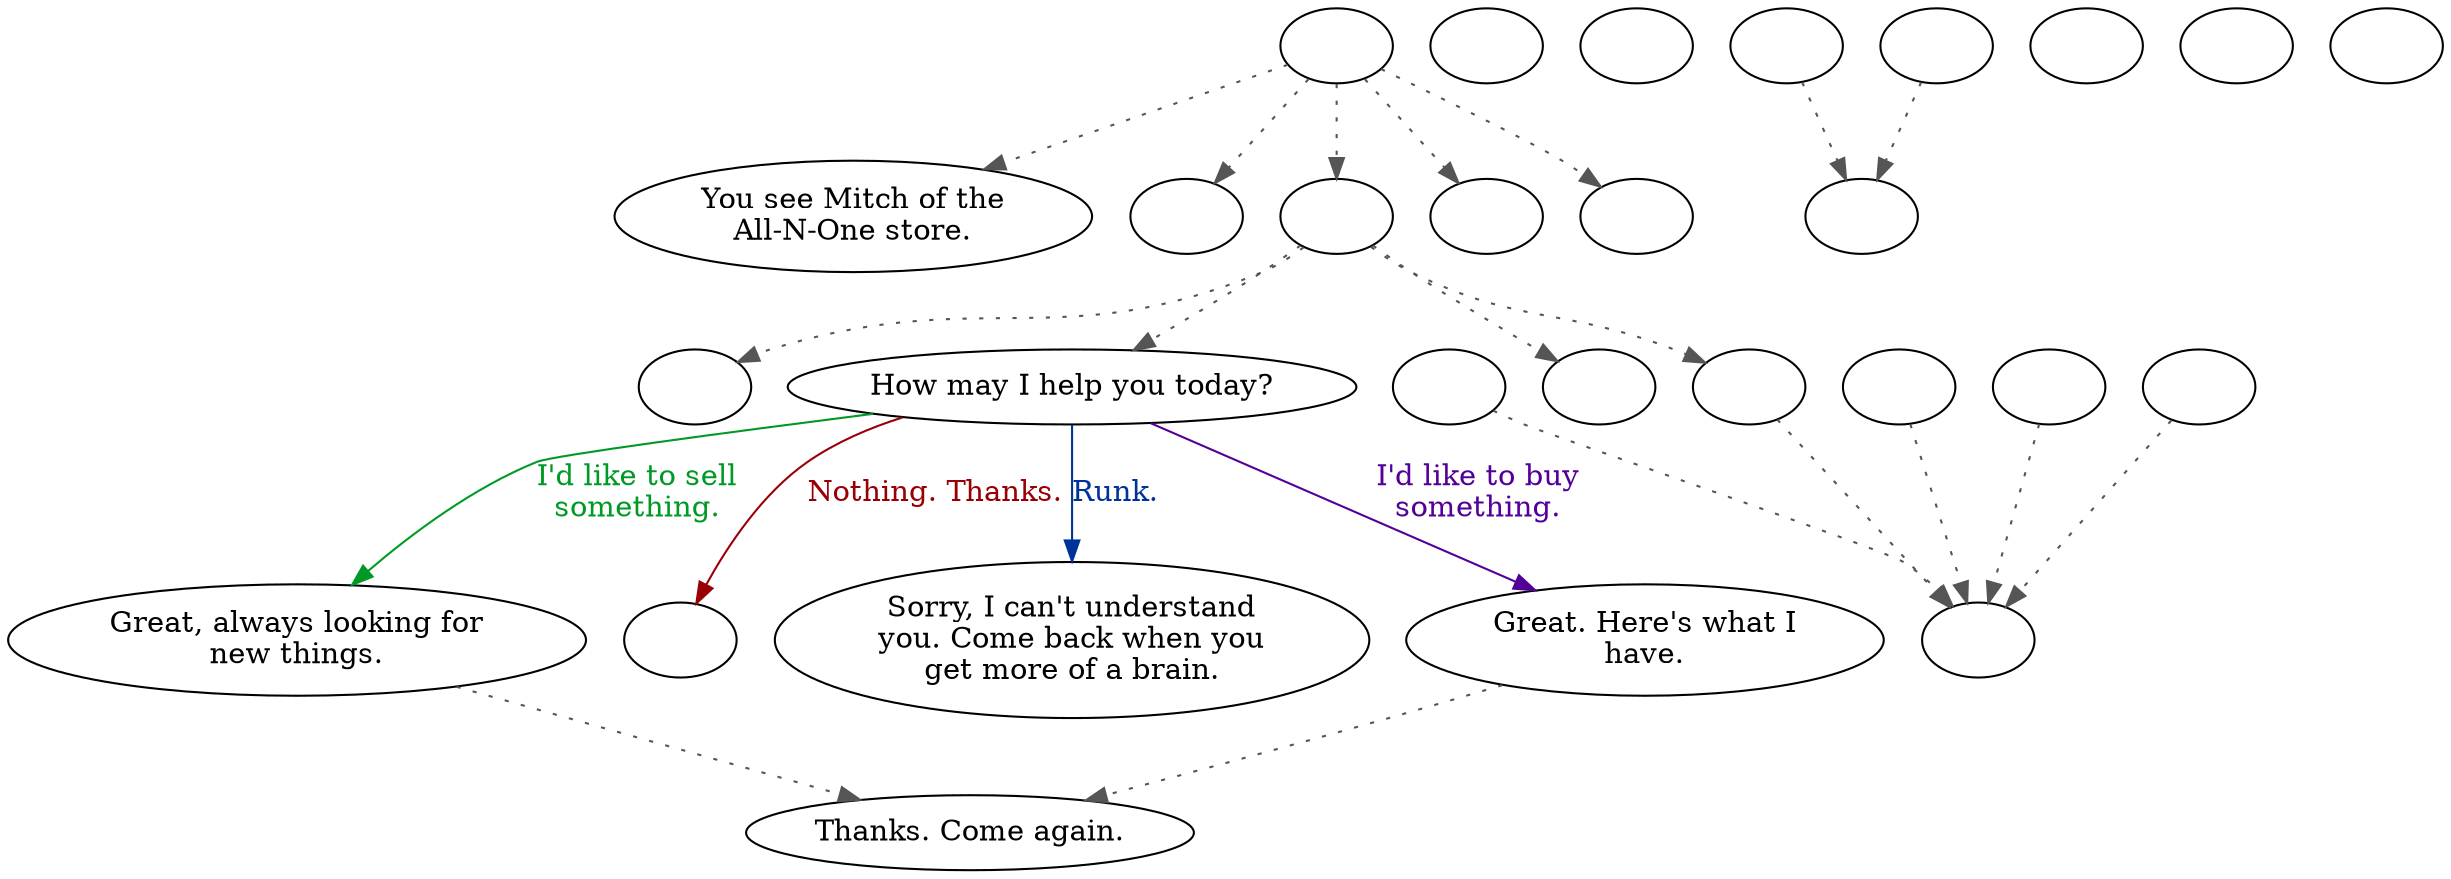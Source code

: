 digraph ALLNONE {
  "start" [style=filled       fillcolor="#FFFFFF"       color="#000000"]
  "start" -> "look_at_p_proc" [style=dotted color="#555555"]
  "start" -> "pickup_p_proc" [style=dotted color="#555555"]
  "start" -> "talk_p_proc" [style=dotted color="#555555"]
  "start" -> "critter_p_proc" [style=dotted color="#555555"]
  "start" -> "destroy_p_proc" [style=dotted color="#555555"]
  "start" [label=""]
  "combat" [style=filled       fillcolor="#FFFFFF"       color="#000000"]
  "combat" [label=""]
  "critter_p_proc" [style=filled       fillcolor="#FFFFFF"       color="#000000"]
  "critter_p_proc" [label=""]
  "pickup_p_proc" [style=filled       fillcolor="#FFFFFF"       color="#000000"]
  "pickup_p_proc" [label=""]
  "talk_p_proc" [style=filled       fillcolor="#FFFFFF"       color="#000000"]
  "talk_p_proc" -> "Get_Stuff" [style=dotted color="#555555"]
  "talk_p_proc" -> "get_reaction" [style=dotted color="#555555"]
  "talk_p_proc" -> "Merchant00" [style=dotted color="#555555"]
  "talk_p_proc" -> "Put_Stuff" [style=dotted color="#555555"]
  "talk_p_proc" [label=""]
  "destroy_p_proc" [style=filled       fillcolor="#FFFFFF"       color="#000000"]
  "destroy_p_proc" [label=""]
  "damage_p_proc" [style=filled       fillcolor="#FFFFFF"       color="#000000"]
  "damage_p_proc" [label=""]
  "look_at_p_proc" [style=filled       fillcolor="#FFFFFF"       color="#000000"]
  "look_at_p_proc" [label="You see Mitch of the\nAll-N-One store."]
  "Merchant00" [style=filled       fillcolor="#FFFFFF"       color="#000000"]
  "Merchant00" [label="How may I help you today?"]
  "Merchant00" -> "Merchant01" [label="I'd like to buy\nsomething." color="#530099" fontcolor="#530099"]
  "Merchant00" -> "Merchant02" [label="I'd like to sell\nsomething." color="#009926" fontcolor="#009926"]
  "Merchant00" -> "Merchant03" [label="Nothing. Thanks." color="#990006" fontcolor="#990006"]
  "Merchant00" -> "Merchant04" [label="Runk." color="#003399" fontcolor="#003399"]
  "Merchant01" [style=filled       fillcolor="#FFFFFF"       color="#000000"]
  "Merchant01" -> "Merchant05" [style=dotted color="#555555"]
  "Merchant01" [label="Great. Here's what I\nhave."]
  "Merchant02" [style=filled       fillcolor="#FFFFFF"       color="#000000"]
  "Merchant02" -> "Merchant05" [style=dotted color="#555555"]
  "Merchant02" [label="Great, always looking for\nnew things."]
  "Merchant03" [style=filled       fillcolor="#FFFFFF"       color="#000000"]
  "Merchant03" [label=""]
  "Merchant04" [style=filled       fillcolor="#FFFFFF"       color="#000000"]
  "Merchant04" [label="Sorry, I can't understand\nyou. Come back when you\nget more of a brain."]
  "Merchant05" [style=filled       fillcolor="#FFFFFF"       color="#000000"]
  "Merchant05" [label="Thanks. Come again."]
  "Get_Stuff" [style=filled       fillcolor="#FFFFFF"       color="#000000"]
  "Get_Stuff" [label=""]
  "Put_Stuff" [style=filled       fillcolor="#FFFFFF"       color="#000000"]
  "Put_Stuff" [label=""]
  "get_reaction" [style=filled       fillcolor="#FFFFFF"       color="#000000"]
  "get_reaction" -> "ReactToLevel" [style=dotted color="#555555"]
  "get_reaction" [label=""]
  "ReactToLevel" [style=filled       fillcolor="#FFFFFF"       color="#000000"]
  "ReactToLevel" [label=""]
  "LevelToReact" [style=filled       fillcolor="#FFFFFF"       color="#000000"]
  "LevelToReact" [label=""]
  "UpReact" [style=filled       fillcolor="#FFFFFF"       color="#000000"]
  "UpReact" -> "ReactToLevel" [style=dotted color="#555555"]
  "UpReact" [label=""]
  "DownReact" [style=filled       fillcolor="#FFFFFF"       color="#000000"]
  "DownReact" -> "ReactToLevel" [style=dotted color="#555555"]
  "DownReact" [label=""]
  "BottomReact" [style=filled       fillcolor="#FFFFFF"       color="#000000"]
  "BottomReact" [label=""]
  "TopReact" [style=filled       fillcolor="#FFFFFF"       color="#000000"]
  "TopReact" [label=""]
  "BigUpReact" [style=filled       fillcolor="#FFFFFF"       color="#000000"]
  "BigUpReact" -> "ReactToLevel" [style=dotted color="#555555"]
  "BigUpReact" [label=""]
  "BigDownReact" [style=filled       fillcolor="#FFFFFF"       color="#000000"]
  "BigDownReact" -> "ReactToLevel" [style=dotted color="#555555"]
  "BigDownReact" [label=""]
  "UpReactLevel" [style=filled       fillcolor="#FFFFFF"       color="#000000"]
  "UpReactLevel" -> "LevelToReact" [style=dotted color="#555555"]
  "UpReactLevel" [label=""]
  "DownReactLevel" [style=filled       fillcolor="#FFFFFF"       color="#000000"]
  "DownReactLevel" -> "LevelToReact" [style=dotted color="#555555"]
  "DownReactLevel" [label=""]
  "Goodbyes" [style=filled       fillcolor="#FFFFFF"       color="#000000"]
  "Goodbyes" [label=""]
}